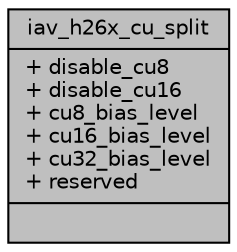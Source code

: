 digraph "iav_h26x_cu_split"
{
 // INTERACTIVE_SVG=YES
 // LATEX_PDF_SIZE
  bgcolor="transparent";
  edge [fontname="Helvetica",fontsize="10",labelfontname="Helvetica",labelfontsize="10"];
  node [fontname="Helvetica",fontsize="10",shape=record];
  Node1 [label="{iav_h26x_cu_split\n|+ disable_cu8\l+ disable_cu16\l+ cu8_bias_level\l+ cu16_bias_level\l+ cu32_bias_level\l+ reserved\l|}",height=0.2,width=0.4,color="black", fillcolor="grey75", style="filled", fontcolor="black",tooltip=" "];
}
